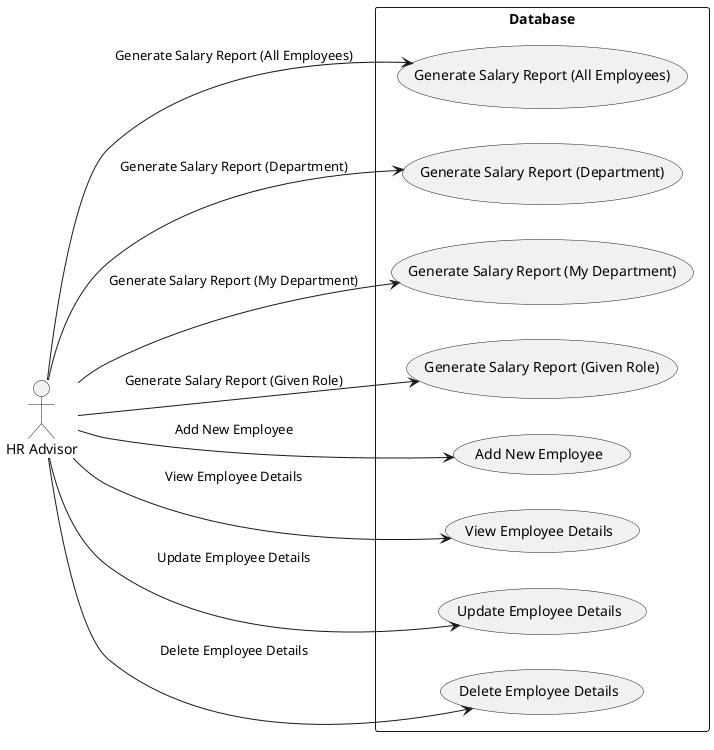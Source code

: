 @startuml
left to right direction

actor "HR Advisor" as Employee
rectangle "Database" {
  usecase "Generate Salary Report (All Employees)" as SalaryReportAll
  usecase "Generate Salary Report (Department)" as SalaryReportDepartment
  usecase "Generate Salary Report (My Department)" as SalaryReportMyDepartment
  usecase "Generate Salary Report (Given Role)" as SalaryReportGivenRole
  usecase "Add New Employee" as AddEmployee
  usecase "View Employee Details" as ViewEmployeeDetails
  usecase "Update Employee Details" as UpdateEmployeeDetails
  usecase "Delete Employee Details" as DeleteEmployeeDetails
}

Employee --> SalaryReportAll: Generate Salary Report (All Employees)
Employee --> SalaryReportDepartment: Generate Salary Report (Department)
Employee --> SalaryReportMyDepartment: Generate Salary Report (My Department)
Employee --> SalaryReportGivenRole: Generate Salary Report (Given Role)
Employee --> AddEmployee: Add New Employee
Employee --> ViewEmployeeDetails: View Employee Details
Employee --> UpdateEmployeeDetails: Update Employee Details
Employee --> DeleteEmployeeDetails: Delete Employee Details

@enduml